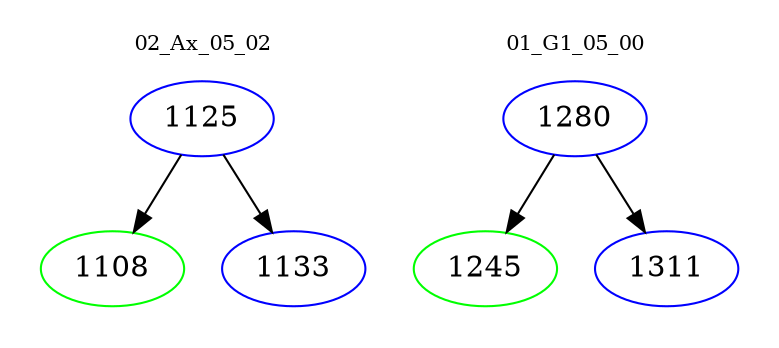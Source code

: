 digraph{
subgraph cluster_0 {
color = white
label = "02_Ax_05_02";
fontsize=10;
T0_1125 [label="1125", color="blue"]
T0_1125 -> T0_1108 [color="black"]
T0_1108 [label="1108", color="green"]
T0_1125 -> T0_1133 [color="black"]
T0_1133 [label="1133", color="blue"]
}
subgraph cluster_1 {
color = white
label = "01_G1_05_00";
fontsize=10;
T1_1280 [label="1280", color="blue"]
T1_1280 -> T1_1245 [color="black"]
T1_1245 [label="1245", color="green"]
T1_1280 -> T1_1311 [color="black"]
T1_1311 [label="1311", color="blue"]
}
}
